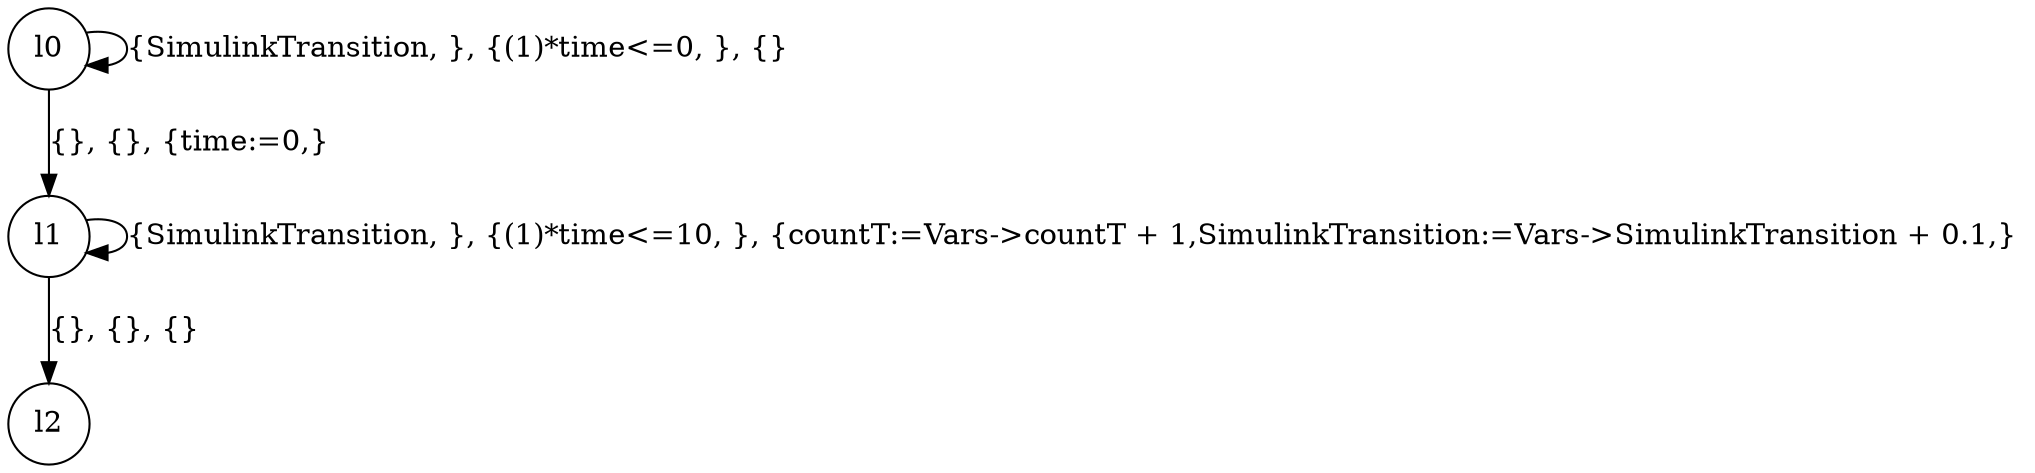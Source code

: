 digraph G {
	l0 [shape=circle];
	l1 [shape=circle];
	l2 [shape=circle];
	l0->l0 [label="{SimulinkTransition, }, {(1)*time<=0, }, {} "];
	l0->l1 [label="{}, {}, {time:=0,} "];
	l1->l1 [label="{SimulinkTransition, }, {(1)*time<=10, }, {countT:=Vars->countT + 1,SimulinkTransition:=Vars->SimulinkTransition + 0.1,} "];
	l1->l2 [label="{}, {}, {} "];
}
